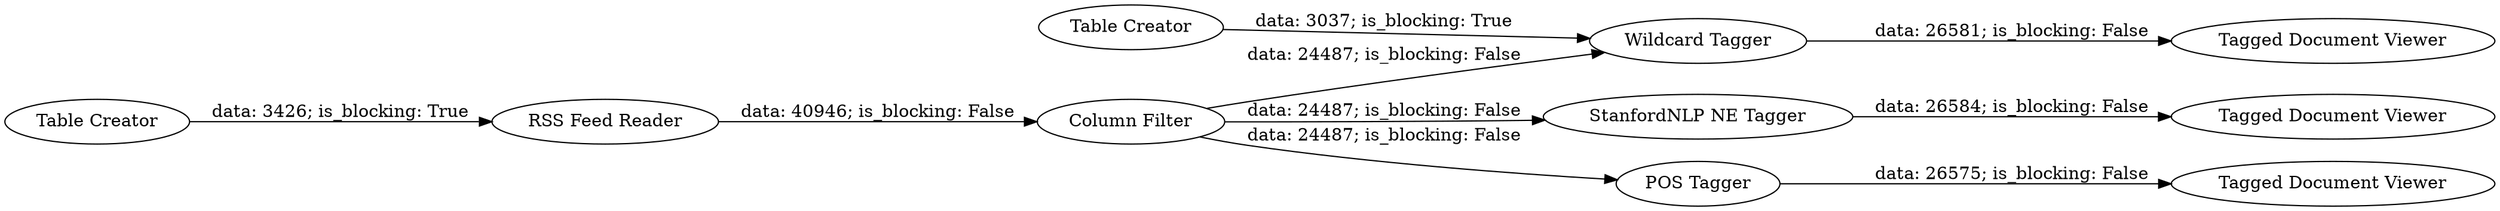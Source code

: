 digraph {
	"-5547173512696164186_9" [label="StanfordNLP NE Tagger"]
	"-5547173512696164186_60" [label="Column Filter"]
	"-5547173512696164186_11" [label="Table Creator"]
	"-5547173512696164186_53" [label="RSS Feed Reader"]
	"-5547173512696164186_6" [label="POS Tagger"]
	"-5547173512696164186_12" [label="Tagged Document Viewer"]
	"-5547173512696164186_10" [label="Wildcard Tagger"]
	"-5547173512696164186_42" [label="Table Creator"]
	"-5547173512696164186_13" [label="Tagged Document Viewer"]
	"-5547173512696164186_7" [label="Tagged Document Viewer"]
	"-5547173512696164186_60" -> "-5547173512696164186_10" [label="data: 24487; is_blocking: False"]
	"-5547173512696164186_11" -> "-5547173512696164186_10" [label="data: 3037; is_blocking: True"]
	"-5547173512696164186_6" -> "-5547173512696164186_7" [label="data: 26575; is_blocking: False"]
	"-5547173512696164186_42" -> "-5547173512696164186_53" [label="data: 3426; is_blocking: True"]
	"-5547173512696164186_10" -> "-5547173512696164186_13" [label="data: 26581; is_blocking: False"]
	"-5547173512696164186_60" -> "-5547173512696164186_6" [label="data: 24487; is_blocking: False"]
	"-5547173512696164186_60" -> "-5547173512696164186_9" [label="data: 24487; is_blocking: False"]
	"-5547173512696164186_9" -> "-5547173512696164186_12" [label="data: 26584; is_blocking: False"]
	"-5547173512696164186_53" -> "-5547173512696164186_60" [label="data: 40946; is_blocking: False"]
	rankdir=LR
}
